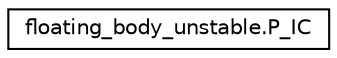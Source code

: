 digraph "Graphical Class Hierarchy"
{
 // LATEX_PDF_SIZE
  edge [fontname="Helvetica",fontsize="10",labelfontname="Helvetica",labelfontsize="10"];
  node [fontname="Helvetica",fontsize="10",shape=record];
  rankdir="LR";
  Node0 [label="floating_body_unstable.P_IC",height=0.2,width=0.4,color="black", fillcolor="white", style="filled",URL="$classfloating__body__unstable_1_1P__IC.html",tooltip=" "];
}
